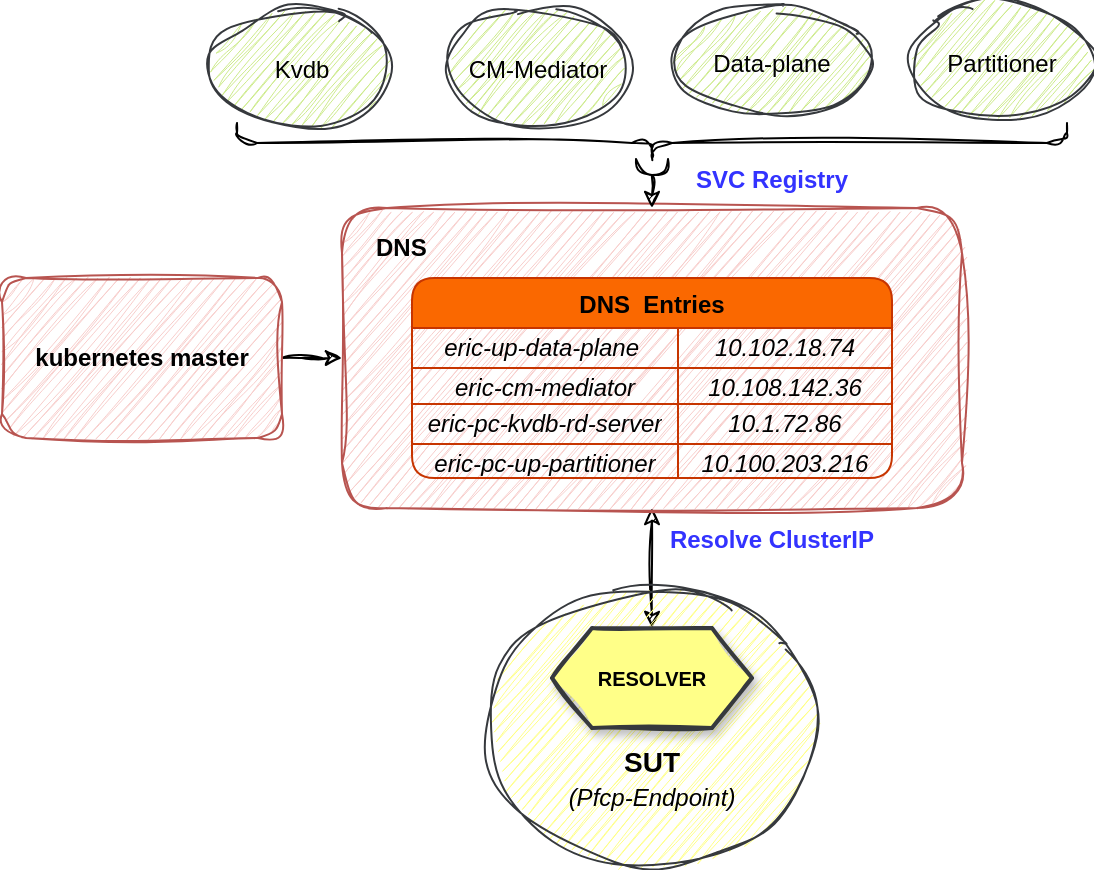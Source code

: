 <mxfile version="20.7.4" type="github" pages="3">
  <diagram id="cGzOR62rGPrGXI6XQ0_O" name="Resolver">
    <mxGraphModel dx="1434" dy="707" grid="1" gridSize="10" guides="1" tooltips="1" connect="1" arrows="1" fold="1" page="1" pageScale="1" pageWidth="850" pageHeight="1100" math="0" shadow="0">
      <root>
        <mxCell id="0" />
        <mxCell id="1" parent="0" />
        <mxCell id="0mb7Ma4uRYwEnUos7SHD-3" value="" style="edgeStyle=orthogonalEdgeStyle;rounded=0;orthogonalLoop=1;jettySize=auto;html=1;sketch=1;curveFitting=1;jiggle=2;" edge="1" parent="1" source="0mb7Ma4uRYwEnUos7SHD-1" target="0mb7Ma4uRYwEnUos7SHD-2">
          <mxGeometry relative="1" as="geometry" />
        </mxCell>
        <mxCell id="0mb7Ma4uRYwEnUos7SHD-1" value="&lt;b&gt;kubernetes master&lt;/b&gt;" style="whiteSpace=wrap;html=1;fillColor=#f8cecc;strokeColor=#b85450;sketch=1;curveFitting=1;jiggle=2;glass=0;shadow=0;rounded=1;" vertex="1" parent="1">
          <mxGeometry x="153" y="695" width="140" height="80" as="geometry" />
        </mxCell>
        <mxCell id="0mb7Ma4uRYwEnUos7SHD-63" value="" style="edgeStyle=orthogonalEdgeStyle;rounded=0;orthogonalLoop=1;jettySize=auto;html=1;sketch=1;curveFitting=1;jiggle=2;startArrow=classic;startFill=1;endArrow=classic;endFill=1;entryX=0.5;entryY=0;entryDx=0;entryDy=0;" edge="1" parent="1" source="0mb7Ma4uRYwEnUos7SHD-2" target="ySis-uqECT_kFLnN0XpR-1">
          <mxGeometry relative="1" as="geometry" />
        </mxCell>
        <mxCell id="0mb7Ma4uRYwEnUos7SHD-2" value="" style="whiteSpace=wrap;html=1;fillColor=#f8cecc;strokeColor=#b85450;sketch=1;curveFitting=1;jiggle=2;glass=0;shadow=0;rounded=1;" vertex="1" parent="1">
          <mxGeometry x="323" y="660" width="310" height="150" as="geometry" />
        </mxCell>
        <mxCell id="0mb7Ma4uRYwEnUos7SHD-42" value="DNS  Entries" style="shape=table;startSize=25;container=1;collapsible=0;childLayout=tableLayout;rounded=1;shadow=0;glass=0;fillColor=#fa6800;strokeColor=#C73500;fontColor=#000000;swimlaneLine=1;fontStyle=1" vertex="1" parent="1">
          <mxGeometry x="358" y="695" width="240" height="100" as="geometry" />
        </mxCell>
        <mxCell id="0mb7Ma4uRYwEnUos7SHD-43" value="" style="shape=tableRow;horizontal=0;startSize=0;swimlaneHead=0;swimlaneBody=0;top=0;left=0;bottom=0;right=0;collapsible=0;dropTarget=0;fillColor=none;points=[[0,0.5],[1,0.5]];portConstraint=eastwest;rounded=1;shadow=0;glass=0;sketch=1;" vertex="1" parent="0mb7Ma4uRYwEnUos7SHD-42">
          <mxGeometry y="25" width="240" height="20" as="geometry" />
        </mxCell>
        <mxCell id="0mb7Ma4uRYwEnUos7SHD-44" value="&lt;span style=&quot;text-align: left;&quot;&gt;eric-up-data-plane&lt;/span&gt;&lt;span style=&quot;border-color: var(--border-color); text-align: left;&quot;&gt;&amp;nbsp;&lt;/span&gt;" style="shape=partialRectangle;html=1;whiteSpace=wrap;connectable=0;overflow=hidden;fillColor=none;top=0;left=0;bottom=0;right=0;pointerEvents=1;rounded=1;shadow=0;glass=0;sketch=1;fontStyle=2" vertex="1" parent="0mb7Ma4uRYwEnUos7SHD-43">
          <mxGeometry width="133" height="20" as="geometry">
            <mxRectangle width="133" height="20" as="alternateBounds" />
          </mxGeometry>
        </mxCell>
        <mxCell id="0mb7Ma4uRYwEnUos7SHD-45" value="&lt;span style=&quot;text-align: left;&quot;&gt;10.102.18.74&lt;/span&gt;" style="shape=partialRectangle;html=1;whiteSpace=wrap;connectable=0;overflow=hidden;fillColor=none;top=0;left=0;bottom=0;right=0;pointerEvents=1;rounded=1;shadow=0;glass=0;sketch=1;fontStyle=2" vertex="1" parent="0mb7Ma4uRYwEnUos7SHD-43">
          <mxGeometry x="133" width="107" height="20" as="geometry">
            <mxRectangle width="107" height="20" as="alternateBounds" />
          </mxGeometry>
        </mxCell>
        <mxCell id="0mb7Ma4uRYwEnUos7SHD-46" value="" style="shape=tableRow;horizontal=0;startSize=0;swimlaneHead=0;swimlaneBody=0;top=0;left=0;bottom=0;right=0;collapsible=0;dropTarget=0;fillColor=none;points=[[0,0.5],[1,0.5]];portConstraint=eastwest;rounded=1;shadow=0;glass=0;sketch=1;" vertex="1" parent="0mb7Ma4uRYwEnUos7SHD-42">
          <mxGeometry y="45" width="240" height="18" as="geometry" />
        </mxCell>
        <mxCell id="0mb7Ma4uRYwEnUos7SHD-47" value="eric-cm-mediator" style="shape=partialRectangle;html=1;whiteSpace=wrap;connectable=0;overflow=hidden;fillColor=none;top=0;left=0;bottom=0;right=0;pointerEvents=1;rounded=1;shadow=0;glass=0;sketch=1;fontStyle=2" vertex="1" parent="0mb7Ma4uRYwEnUos7SHD-46">
          <mxGeometry width="133" height="18" as="geometry">
            <mxRectangle width="133" height="18" as="alternateBounds" />
          </mxGeometry>
        </mxCell>
        <mxCell id="0mb7Ma4uRYwEnUos7SHD-48" value="10.108.142.36" style="shape=partialRectangle;html=1;whiteSpace=wrap;connectable=0;overflow=hidden;fillColor=none;top=0;left=0;bottom=0;right=0;pointerEvents=1;rounded=1;shadow=0;glass=0;sketch=1;fontStyle=2" vertex="1" parent="0mb7Ma4uRYwEnUos7SHD-46">
          <mxGeometry x="133" width="107" height="18" as="geometry">
            <mxRectangle width="107" height="18" as="alternateBounds" />
          </mxGeometry>
        </mxCell>
        <mxCell id="0mb7Ma4uRYwEnUos7SHD-49" value="" style="shape=tableRow;horizontal=0;startSize=0;swimlaneHead=0;swimlaneBody=0;top=0;left=0;bottom=0;right=0;collapsible=0;dropTarget=0;fillColor=none;points=[[0,0.5],[1,0.5]];portConstraint=eastwest;rounded=1;shadow=0;glass=0;sketch=1;" vertex="1" parent="0mb7Ma4uRYwEnUos7SHD-42">
          <mxGeometry y="63" width="240" height="20" as="geometry" />
        </mxCell>
        <mxCell id="0mb7Ma4uRYwEnUos7SHD-50" value="eric-pc-kvdb-rd-server" style="shape=partialRectangle;html=1;whiteSpace=wrap;connectable=0;overflow=hidden;fillColor=none;top=0;left=0;bottom=0;right=0;pointerEvents=1;rounded=1;shadow=0;glass=0;sketch=1;fontStyle=2" vertex="1" parent="0mb7Ma4uRYwEnUos7SHD-49">
          <mxGeometry width="133" height="20" as="geometry">
            <mxRectangle width="133" height="20" as="alternateBounds" />
          </mxGeometry>
        </mxCell>
        <mxCell id="0mb7Ma4uRYwEnUos7SHD-51" value="10.1.72.86" style="shape=partialRectangle;html=1;whiteSpace=wrap;connectable=0;overflow=hidden;fillColor=none;top=0;left=0;bottom=0;right=0;pointerEvents=1;rounded=1;shadow=0;glass=0;sketch=1;fontStyle=2" vertex="1" parent="0mb7Ma4uRYwEnUos7SHD-49">
          <mxGeometry x="133" width="107" height="20" as="geometry">
            <mxRectangle width="107" height="20" as="alternateBounds" />
          </mxGeometry>
        </mxCell>
        <mxCell id="0mb7Ma4uRYwEnUos7SHD-52" value="" style="shape=tableRow;horizontal=0;startSize=0;swimlaneHead=0;swimlaneBody=0;top=0;left=0;bottom=0;right=0;collapsible=0;dropTarget=0;fillColor=none;points=[[0,0.5],[1,0.5]];portConstraint=eastwest;rounded=1;shadow=0;glass=0;sketch=1;" vertex="1" parent="0mb7Ma4uRYwEnUos7SHD-42">
          <mxGeometry y="83" width="240" height="17" as="geometry" />
        </mxCell>
        <mxCell id="0mb7Ma4uRYwEnUos7SHD-53" value="eric-pc-up-partitioner" style="shape=partialRectangle;html=1;whiteSpace=wrap;connectable=0;overflow=hidden;fillColor=none;top=0;left=0;bottom=0;right=0;pointerEvents=1;rounded=1;shadow=0;glass=0;sketch=1;fontStyle=2" vertex="1" parent="0mb7Ma4uRYwEnUos7SHD-52">
          <mxGeometry width="133" height="17" as="geometry">
            <mxRectangle width="133" height="17" as="alternateBounds" />
          </mxGeometry>
        </mxCell>
        <mxCell id="0mb7Ma4uRYwEnUos7SHD-54" value="10.100.203.216" style="shape=partialRectangle;html=1;whiteSpace=wrap;connectable=0;overflow=hidden;fillColor=none;top=0;left=0;bottom=0;right=0;pointerEvents=1;rounded=1;shadow=0;glass=0;sketch=1;fontStyle=2" vertex="1" parent="0mb7Ma4uRYwEnUos7SHD-52">
          <mxGeometry x="133" width="107" height="17" as="geometry">
            <mxRectangle width="107" height="17" as="alternateBounds" />
          </mxGeometry>
        </mxCell>
        <mxCell id="0mb7Ma4uRYwEnUos7SHD-60" value="&lt;b&gt;DNS&lt;/b&gt;" style="text;html=1;strokeColor=none;fillColor=none;align=left;verticalAlign=middle;whiteSpace=wrap;rounded=0;" vertex="1" parent="1">
          <mxGeometry x="338" y="665" width="60" height="30" as="geometry" />
        </mxCell>
        <mxCell id="0mb7Ma4uRYwEnUos7SHD-64" value="&lt;font style=&quot;font-size: 12px;&quot;&gt;Data-plane&lt;/font&gt;" style="ellipse;whiteSpace=wrap;html=1;fillColor=#cdeb8b;strokeColor=#36393d;sketch=1;curveFitting=1;jiggle=2;glass=0;shadow=0;rounded=1;fontSize=14;" vertex="1" parent="1">
          <mxGeometry x="488" y="560" width="100" height="53" as="geometry" />
        </mxCell>
        <mxCell id="0mb7Ma4uRYwEnUos7SHD-65" value="&lt;font style=&quot;font-size: 12px;&quot;&gt;CM-Mediator&lt;/font&gt;" style="ellipse;whiteSpace=wrap;html=1;fillColor=#cdeb8b;strokeColor=#36393d;sketch=1;curveFitting=1;jiggle=2;glass=0;shadow=0;rounded=1;fontSize=14;" vertex="1" parent="1">
          <mxGeometry x="375.5" y="560" width="90" height="60" as="geometry" />
        </mxCell>
        <mxCell id="0mb7Ma4uRYwEnUos7SHD-66" value="&lt;font style=&quot;font-size: 12px;&quot;&gt;Kvdb&lt;/font&gt;" style="ellipse;whiteSpace=wrap;html=1;fillColor=#cdeb8b;strokeColor=#36393d;sketch=1;curveFitting=1;jiggle=2;glass=0;shadow=0;rounded=1;fontSize=14;" vertex="1" parent="1">
          <mxGeometry x="258" y="560" width="90" height="60" as="geometry" />
        </mxCell>
        <mxCell id="0mb7Ma4uRYwEnUos7SHD-67" value="&lt;font style=&quot;font-size: 12px;&quot;&gt;Partitioner&lt;/font&gt;" style="ellipse;whiteSpace=wrap;html=1;fillColor=#cdeb8b;strokeColor=#36393d;sketch=1;curveFitting=1;jiggle=2;glass=0;shadow=0;rounded=1;fontSize=14;" vertex="1" parent="1">
          <mxGeometry x="608" y="556.5" width="90" height="60" as="geometry" />
        </mxCell>
        <mxCell id="0mb7Ma4uRYwEnUos7SHD-79" value="&lt;span style=&quot;font-size: 12px; font-weight: 700;&quot;&gt;Resolve ClusterIP&lt;/span&gt;" style="text;html=1;strokeColor=none;fillColor=none;align=center;verticalAlign=middle;whiteSpace=wrap;rounded=0;shadow=0;dashed=0;labelBackgroundColor=none;sketch=0;fillStyle=cross-hatch;fontFamily=Helvetica;fontSize=14;fontColor=#3333FF;" vertex="1" parent="1">
          <mxGeometry x="482" y="810" width="112" height="30" as="geometry" />
        </mxCell>
        <mxCell id="0mb7Ma4uRYwEnUos7SHD-84" style="edgeStyle=orthogonalEdgeStyle;curved=1;sketch=1;orthogonalLoop=1;jettySize=auto;html=1;exitX=0.1;exitY=0.5;exitDx=0;exitDy=0;exitPerimeter=0;entryX=0.5;entryY=0;entryDx=0;entryDy=0;fontSize=14;fontColor=#000000;startArrow=halfCircle;startFill=0;endArrow=classic;endFill=1;" edge="1" parent="1" source="0mb7Ma4uRYwEnUos7SHD-81" target="0mb7Ma4uRYwEnUos7SHD-2">
          <mxGeometry relative="1" as="geometry" />
        </mxCell>
        <mxCell id="0mb7Ma4uRYwEnUos7SHD-81" value="" style="shape=curlyBracket;whiteSpace=wrap;html=1;rounded=1;flipH=1;labelPosition=right;verticalLabelPosition=middle;align=left;verticalAlign=middle;shadow=0;sketch=1;fontSize=14;fontColor=#000000;fillColor=default;rotation=90;curveFitting=1;jiggle=2;" vertex="1" parent="1">
          <mxGeometry x="468" y="420" width="20" height="415" as="geometry" />
        </mxCell>
        <mxCell id="ySis-uqECT_kFLnN0XpR-4" value="" style="group" vertex="1" connectable="0" parent="1">
          <mxGeometry x="395.75" y="850" width="164.5" height="140" as="geometry" />
        </mxCell>
        <mxCell id="0mb7Ma4uRYwEnUos7SHD-62" value="" style="ellipse;whiteSpace=wrap;html=1;fillColor=#ffff88;strokeColor=#36393d;sketch=1;curveFitting=1;jiggle=2;glass=0;shadow=0;rounded=1;fillStyle=hachure;" vertex="1" parent="ySis-uqECT_kFLnN0XpR-4">
          <mxGeometry width="164.5" height="140" as="geometry" />
        </mxCell>
        <mxCell id="ySis-uqECT_kFLnN0XpR-1" value="&lt;b style=&quot;font-size: 10px;&quot;&gt;RESOLVER&lt;/b&gt;" style="shape=hexagon;perimeter=hexagonPerimeter2;whiteSpace=wrap;html=1;fixedSize=1;fillStyle=solid;fillColor=#ffff88;strokeColor=#36393d;fontSize=10;rounded=0;shadow=1;sketch=1;strokeWidth=2;" vertex="1" parent="ySis-uqECT_kFLnN0XpR-4">
          <mxGeometry x="32.25" y="20" width="100" height="50" as="geometry" />
        </mxCell>
        <mxCell id="ySis-uqECT_kFLnN0XpR-3" value="&lt;b style=&quot;border-color: var(--border-color); font-size: 12px;&quot;&gt;&lt;font style=&quot;border-color: var(--border-color); font-size: 14px;&quot;&gt;SUT&lt;/font&gt;&lt;/b&gt;&lt;br style=&quot;border-color: var(--border-color); font-size: 12px;&quot;&gt;&lt;i style=&quot;border-color: var(--border-color); font-size: 12px;&quot;&gt;(Pfcp-Endpoint)&lt;/i&gt;" style="text;html=1;strokeColor=none;fillColor=none;align=center;verticalAlign=middle;whiteSpace=wrap;rounded=0;shadow=0;sketch=0;fillStyle=hachure;fontSize=14;fontColor=#000000;" vertex="1" parent="ySis-uqECT_kFLnN0XpR-4">
          <mxGeometry x="36.25" y="80" width="92" height="30" as="geometry" />
        </mxCell>
        <mxCell id="Zz7YoUYE5VZWz8kbdF8D-1" value="&lt;font style=&quot;font-size: 12px;&quot;&gt;SVC Registry&lt;/font&gt;" style="text;html=1;strokeColor=none;fillColor=none;align=center;verticalAlign=middle;whiteSpace=wrap;rounded=0;shadow=0;dashed=0;labelBackgroundColor=none;sketch=0;fillStyle=cross-hatch;fontFamily=Helvetica;fontSize=14;fontColor=#3333FF;fontStyle=1" vertex="1" parent="1">
          <mxGeometry x="498" y="630" width="80" height="30" as="geometry" />
        </mxCell>
      </root>
    </mxGraphModel>
  </diagram>
  <diagram id="DpMM8RjdfnNShMd0Lijp" name="Database">
    <mxGraphModel dx="3745" dy="2789" grid="1" gridSize="10" guides="1" tooltips="1" connect="1" arrows="1" fold="1" page="1" pageScale="1" pageWidth="850" pageHeight="1100" math="0" shadow="0">
      <root>
        <mxCell id="0" />
        <mxCell id="1" parent="0" />
        <mxCell id="ImjtiND6vleI-ETvqSyM-4" style="edgeStyle=orthogonalEdgeStyle;curved=1;sketch=1;orthogonalLoop=1;jettySize=auto;html=1;exitX=0.5;exitY=0;exitDx=0;exitDy=0;entryX=0.5;entryY=1;entryDx=0;entryDy=0;fontSize=14;fontColor=#000000;startArrow=halfCircle;startFill=0;endArrow=classic;endFill=1;" edge="1" parent="1" source="qPMDYuMKwe7loGApsiEu-9" target="ImjtiND6vleI-ETvqSyM-3">
          <mxGeometry relative="1" as="geometry" />
        </mxCell>
        <mxCell id="qPMDYuMKwe7loGApsiEu-12" value="" style="shape=ext;double=1;rounded=1;whiteSpace=wrap;html=1;shadow=0;sketch=1;fillStyle=hachure;fontSize=14;fillColor=#ffff88;curveFitting=1;jiggle=2;strokeColor=#36393d;" vertex="1" parent="1">
          <mxGeometry x="-2404" y="-1650" width="260" height="124" as="geometry" />
        </mxCell>
        <mxCell id="qPMDYuMKwe7loGApsiEu-1" value="&lt;b style=&quot;font-size: 10px;&quot;&gt;RESOLVER&lt;/b&gt;" style="shape=hexagon;perimeter=hexagonPerimeter2;whiteSpace=wrap;html=1;fixedSize=1;fillStyle=zigzag;fillColor=#d5e8d4;strokeColor=#82b366;fontSize=10;rounded=0;shadow=1;sketch=1;" vertex="1" parent="1">
          <mxGeometry x="-1960" y="-1975" width="100" height="50" as="geometry" />
        </mxCell>
        <mxCell id="qPMDYuMKwe7loGApsiEu-2" value="&lt;b style=&quot;font-size: 10px;&quot;&gt;CONFIG&lt;/b&gt;" style="shape=hexagon;perimeter=hexagonPerimeter2;whiteSpace=wrap;html=1;fixedSize=1;fillStyle=zigzag;fillColor=#d5e8d4;strokeColor=#82b366;fontSize=10;rounded=0;shadow=1;sketch=1;" vertex="1" parent="1">
          <mxGeometry x="-1879" y="-2000" width="100" height="50" as="geometry" />
        </mxCell>
        <mxCell id="qPMDYuMKwe7loGApsiEu-3" value="&lt;b&gt;DNS Server&lt;/b&gt;" style="whiteSpace=wrap;html=1;fontSize=10;fillColor=#fff2cc;strokeColor=#d6b656;fillStyle=solid;rounded=0;shadow=1;sketch=1;" vertex="1" parent="1">
          <mxGeometry x="-1955" y="-1890" width="90" height="40" as="geometry" />
        </mxCell>
        <mxCell id="qPMDYuMKwe7loGApsiEu-4" value="" style="edgeStyle=orthogonalEdgeStyle;rounded=0;orthogonalLoop=1;jettySize=auto;html=1;fontSize=10;fillColor=#fff2cc;strokeColor=#d6b656;sketch=1;startArrow=classic;startFill=1;" edge="1" parent="1" source="qPMDYuMKwe7loGApsiEu-1" target="qPMDYuMKwe7loGApsiEu-3">
          <mxGeometry relative="1" as="geometry" />
        </mxCell>
        <mxCell id="qPMDYuMKwe7loGApsiEu-5" value="&lt;b&gt;ConfigManagement&lt;br&gt;Mediator&lt;/b&gt;" style="whiteSpace=wrap;html=1;fontSize=10;fillColor=#fff2cc;strokeColor=#d6b656;fillStyle=solid;rounded=0;shadow=1;sketch=1;" vertex="1" parent="1">
          <mxGeometry x="-2090" y="-1890" width="110" height="40" as="geometry" />
        </mxCell>
        <mxCell id="qPMDYuMKwe7loGApsiEu-6" value="" style="edgeStyle=orthogonalEdgeStyle;rounded=0;orthogonalLoop=1;jettySize=auto;html=1;fontSize=10;fillColor=#fff2cc;strokeColor=#d6b656;sketch=1;endArrow=none;endFill=0;startArrow=classic;startFill=1;" edge="1" parent="1" source="qPMDYuMKwe7loGApsiEu-3" target="qPMDYuMKwe7loGApsiEu-5">
          <mxGeometry relative="1" as="geometry" />
        </mxCell>
        <mxCell id="qPMDYuMKwe7loGApsiEu-7" value="&lt;font style=&quot;font-size: 10px;&quot;&gt;Get Config Address&lt;/font&gt;" style="text;html=1;strokeColor=none;fillColor=none;align=left;verticalAlign=middle;whiteSpace=wrap;rounded=0;shadow=0;dashed=0;labelBackgroundColor=none;sketch=0;fillStyle=cross-hatch;fontFamily=Helvetica;fontSize=14;fontColor=#3333FF;strokeWidth=6;" vertex="1" parent="1">
          <mxGeometry x="-1900" y="-1920" width="100" height="30" as="geometry" />
        </mxCell>
        <mxCell id="qPMDYuMKwe7loGApsiEu-8" value="&lt;font style=&quot;font-size: 10px;&quot;&gt;MicroService&lt;/font&gt;" style="text;html=1;strokeColor=none;fillColor=none;align=left;verticalAlign=middle;whiteSpace=wrap;rounded=0;shadow=0;dashed=0;labelBackgroundColor=none;sketch=0;fillStyle=cross-hatch;fontFamily=Helvetica;fontSize=14;fontColor=#3333FF;strokeWidth=6;" vertex="1" parent="1">
          <mxGeometry x="-2070" y="-1920" width="60" height="30" as="geometry" />
        </mxCell>
        <mxCell id="qPMDYuMKwe7loGApsiEu-9" value="&lt;b style=&quot;font-size: 10px;&quot;&gt;DATABASE&lt;/b&gt;" style="shape=hexagon;perimeter=hexagonPerimeter2;whiteSpace=wrap;html=1;fixedSize=1;fillStyle=solid;fillColor=#ffff88;strokeColor=#36393d;fontSize=10;rounded=0;shadow=1;strokeWidth=2;" vertex="1" parent="1">
          <mxGeometry x="-2389" y="-1606" width="100" height="50" as="geometry" />
        </mxCell>
        <mxCell id="ImjtiND6vleI-ETvqSyM-2" style="edgeStyle=orthogonalEdgeStyle;curved=1;sketch=1;orthogonalLoop=1;jettySize=auto;html=1;exitX=0.5;exitY=0;exitDx=0;exitDy=0;entryX=0.5;entryY=1;entryDx=0;entryDy=0;fontSize=14;fontColor=#000000;startArrow=classic;startFill=1;endArrow=classic;endFill=1;" edge="1" parent="1" source="qPMDYuMKwe7loGApsiEu-10" target="ImjtiND6vleI-ETvqSyM-1">
          <mxGeometry relative="1" as="geometry" />
        </mxCell>
        <mxCell id="qPMDYuMKwe7loGApsiEu-10" value="&lt;b style=&quot;font-size: 10px;&quot;&gt;RESOLVER&lt;/b&gt;" style="shape=hexagon;perimeter=hexagonPerimeter2;whiteSpace=wrap;html=1;fixedSize=1;fillStyle=solid;fillColor=#ffff88;strokeColor=#36393d;fontSize=10;rounded=0;shadow=1;strokeWidth=2;" vertex="1" parent="1">
          <mxGeometry x="-2310" y="-1630" width="100" height="50" as="geometry" />
        </mxCell>
        <mxCell id="ImjtiND6vleI-ETvqSyM-1" value="&lt;b&gt;DNS Server&lt;/b&gt;" style="whiteSpace=wrap;html=1;fontSize=10;fillColor=#fff2cc;strokeColor=#d6b656;fillStyle=solid;rounded=0;shadow=1;sketch=1;" vertex="1" parent="1">
          <mxGeometry x="-2305" y="-1730" width="90" height="40" as="geometry" />
        </mxCell>
        <mxCell id="ImjtiND6vleI-ETvqSyM-8" style="edgeStyle=orthogonalEdgeStyle;curved=1;sketch=1;orthogonalLoop=1;jettySize=auto;html=1;exitX=1;exitY=0.5;exitDx=0;exitDy=0;entryX=0.522;entryY=0.075;entryDx=0;entryDy=0;fontSize=14;fontColor=#000000;startArrow=oval;startFill=0;endArrow=classic;endFill=1;entryPerimeter=0;" edge="1" parent="1" source="ImjtiND6vleI-ETvqSyM-3" target="ImjtiND6vleI-ETvqSyM-1">
          <mxGeometry relative="1" as="geometry">
            <Array as="points">
              <mxPoint x="-2258" y="-1790" />
            </Array>
          </mxGeometry>
        </mxCell>
        <mxCell id="ImjtiND6vleI-ETvqSyM-3" value="" style="shape=ext;double=1;rounded=1;whiteSpace=wrap;html=1;shadow=0;sketch=1;fillStyle=hachure;fontSize=14;fillColor=#cce5ff;curveFitting=1;jiggle=2;strokeColor=#36393d;" vertex="1" parent="1">
          <mxGeometry x="-2404" y="-1830" width="130" height="80" as="geometry" />
        </mxCell>
        <mxCell id="ImjtiND6vleI-ETvqSyM-5" value="&lt;b&gt;PFCP-ENDPOINT&lt;/b&gt;" style="text;html=1;strokeColor=none;fillColor=none;align=center;verticalAlign=middle;whiteSpace=wrap;rounded=0;shadow=0;sketch=1;fillStyle=hachure;fontSize=14;fontColor=#000000;" vertex="1" parent="1">
          <mxGeometry x="-2280" y="-1560" width="125" height="30" as="geometry" />
        </mxCell>
        <mxCell id="ImjtiND6vleI-ETvqSyM-6" value="&lt;b&gt;KVDB&lt;/b&gt;" style="text;html=1;strokeColor=none;fillColor=none;align=center;verticalAlign=middle;whiteSpace=wrap;rounded=0;shadow=0;sketch=1;fillStyle=hachure;fontSize=14;fontColor=#000000;" vertex="1" parent="1">
          <mxGeometry x="-2399" y="-1820" width="125" height="30" as="geometry" />
        </mxCell>
        <mxCell id="NkjAbw_MfVwChNOCivvT-1" value="&lt;font style=&quot;font-size: 12px;&quot;&gt;SVC Registry&lt;/font&gt;" style="text;html=1;strokeColor=none;fillColor=none;align=center;verticalAlign=middle;whiteSpace=wrap;rounded=0;shadow=0;dashed=0;labelBackgroundColor=none;sketch=0;fillStyle=cross-hatch;fontFamily=Helvetica;fontSize=14;fontColor=#3333FF;fontStyle=1" vertex="1" parent="1">
          <mxGeometry x="-2257.5" y="-1770" width="80" height="30" as="geometry" />
        </mxCell>
        <mxCell id="NkjAbw_MfVwChNOCivvT-2" value="&lt;span style=&quot;font-size: 12px;&quot;&gt;Resolve KVDB&#39;s ClusterIP&lt;/span&gt;" style="text;html=1;strokeColor=none;fillColor=none;align=center;verticalAlign=middle;whiteSpace=wrap;rounded=0;shadow=0;dashed=0;labelBackgroundColor=none;sketch=0;fillStyle=cross-hatch;fontFamily=Helvetica;fontSize=14;fontColor=#3333FF;fontStyle=1" vertex="1" parent="1">
          <mxGeometry x="-2263.5" y="-1685" width="107.5" height="30" as="geometry" />
        </mxCell>
        <mxCell id="CZpaBfET6sEiB1z8XOuc-1" value="&lt;font style=&quot;font-size: 12px;&quot;&gt;HTTPs Connect&lt;/font&gt;" style="text;html=1;strokeColor=none;fillColor=none;align=center;verticalAlign=middle;whiteSpace=wrap;rounded=0;shadow=0;dashed=0;labelBackgroundColor=none;sketch=0;fillStyle=cross-hatch;fontFamily=Helvetica;fontSize=14;fontColor=#3333FF;fontStyle=1" vertex="1" parent="1">
          <mxGeometry x="-2410" y="-1690" width="80" height="30" as="geometry" />
        </mxCell>
      </root>
    </mxGraphModel>
  </diagram>
  <diagram id="tHIwJPJ8n4ZGmQhbbwPI" name="第 3 页">
    <mxGraphModel dx="1434" dy="707" grid="1" gridSize="10" guides="1" tooltips="1" connect="1" arrows="1" fold="1" page="1" pageScale="1" pageWidth="850" pageHeight="1100" math="0" shadow="0">
      <root>
        <mxCell id="0" />
        <mxCell id="1" parent="0" />
      </root>
    </mxGraphModel>
  </diagram>
</mxfile>
